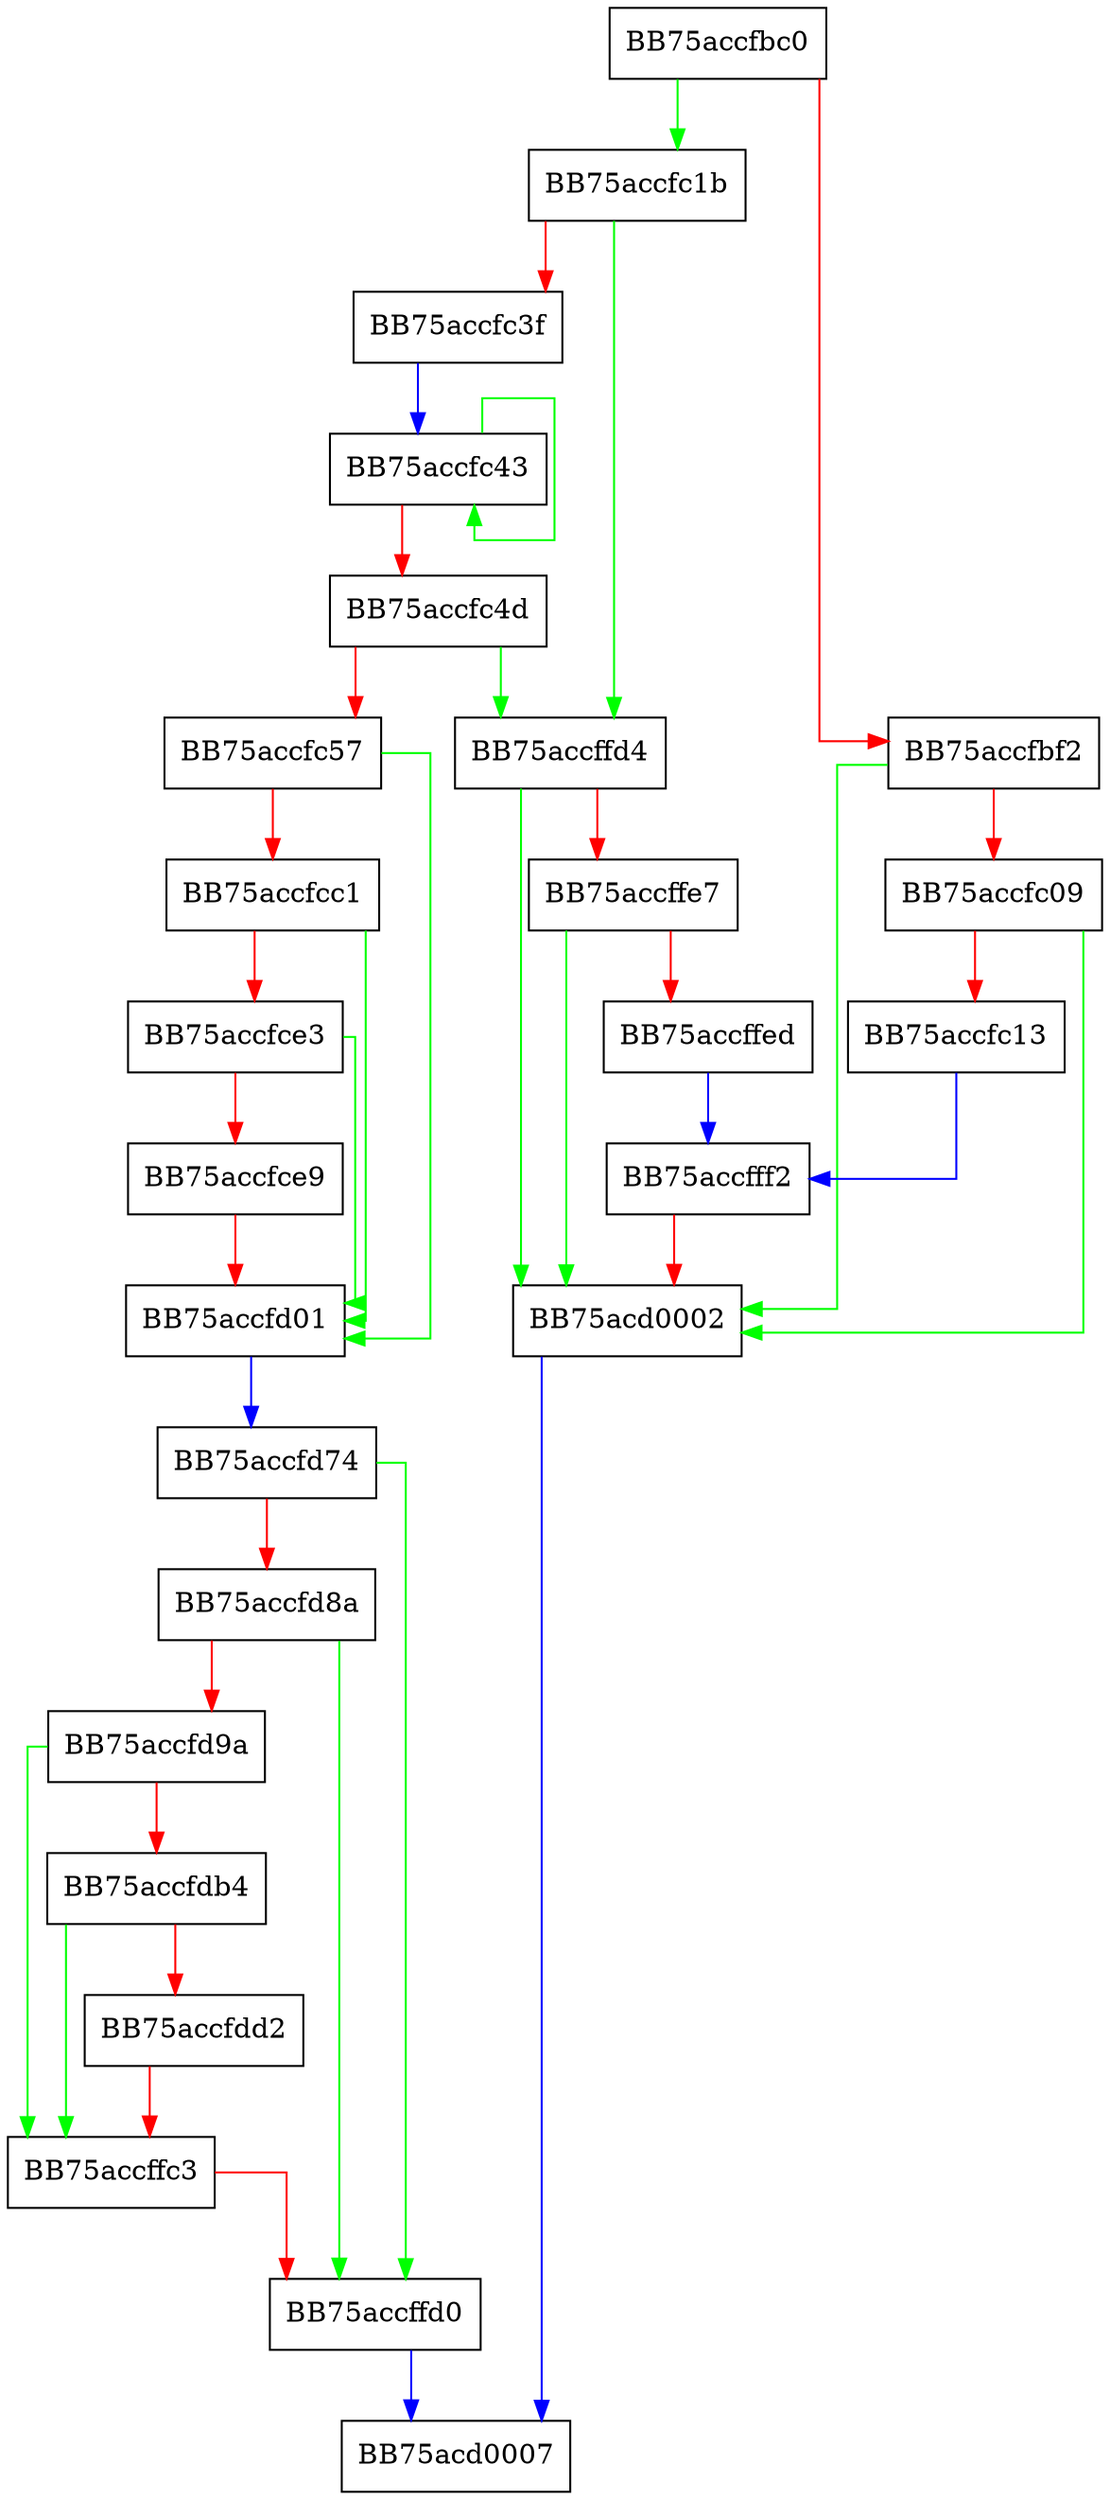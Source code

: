 digraph Remove {
  node [shape="box"];
  graph [splines=ortho];
  BB75accfbc0 -> BB75accfc1b [color="green"];
  BB75accfbc0 -> BB75accfbf2 [color="red"];
  BB75accfbf2 -> BB75acd0002 [color="green"];
  BB75accfbf2 -> BB75accfc09 [color="red"];
  BB75accfc09 -> BB75acd0002 [color="green"];
  BB75accfc09 -> BB75accfc13 [color="red"];
  BB75accfc13 -> BB75accfff2 [color="blue"];
  BB75accfc1b -> BB75accffd4 [color="green"];
  BB75accfc1b -> BB75accfc3f [color="red"];
  BB75accfc3f -> BB75accfc43 [color="blue"];
  BB75accfc43 -> BB75accfc43 [color="green"];
  BB75accfc43 -> BB75accfc4d [color="red"];
  BB75accfc4d -> BB75accffd4 [color="green"];
  BB75accfc4d -> BB75accfc57 [color="red"];
  BB75accfc57 -> BB75accfd01 [color="green"];
  BB75accfc57 -> BB75accfcc1 [color="red"];
  BB75accfcc1 -> BB75accfd01 [color="green"];
  BB75accfcc1 -> BB75accfce3 [color="red"];
  BB75accfce3 -> BB75accfd01 [color="green"];
  BB75accfce3 -> BB75accfce9 [color="red"];
  BB75accfce9 -> BB75accfd01 [color="red"];
  BB75accfd01 -> BB75accfd74 [color="blue"];
  BB75accfd74 -> BB75accffd0 [color="green"];
  BB75accfd74 -> BB75accfd8a [color="red"];
  BB75accfd8a -> BB75accffd0 [color="green"];
  BB75accfd8a -> BB75accfd9a [color="red"];
  BB75accfd9a -> BB75accffc3 [color="green"];
  BB75accfd9a -> BB75accfdb4 [color="red"];
  BB75accfdb4 -> BB75accffc3 [color="green"];
  BB75accfdb4 -> BB75accfdd2 [color="red"];
  BB75accfdd2 -> BB75accffc3 [color="red"];
  BB75accffc3 -> BB75accffd0 [color="red"];
  BB75accffd0 -> BB75acd0007 [color="blue"];
  BB75accffd4 -> BB75acd0002 [color="green"];
  BB75accffd4 -> BB75accffe7 [color="red"];
  BB75accffe7 -> BB75acd0002 [color="green"];
  BB75accffe7 -> BB75accffed [color="red"];
  BB75accffed -> BB75accfff2 [color="blue"];
  BB75accfff2 -> BB75acd0002 [color="red"];
  BB75acd0002 -> BB75acd0007 [color="blue"];
}